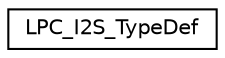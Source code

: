digraph "Graphical Class Hierarchy"
{
  edge [fontname="Helvetica",fontsize="10",labelfontname="Helvetica",labelfontsize="10"];
  node [fontname="Helvetica",fontsize="10",shape=record];
  rankdir="LR";
  Node1 [label="LPC_I2S_TypeDef",height=0.2,width=0.4,color="black", fillcolor="white", style="filled",URL="$d4/d65/structLPC__I2S__TypeDef.html"];
}
